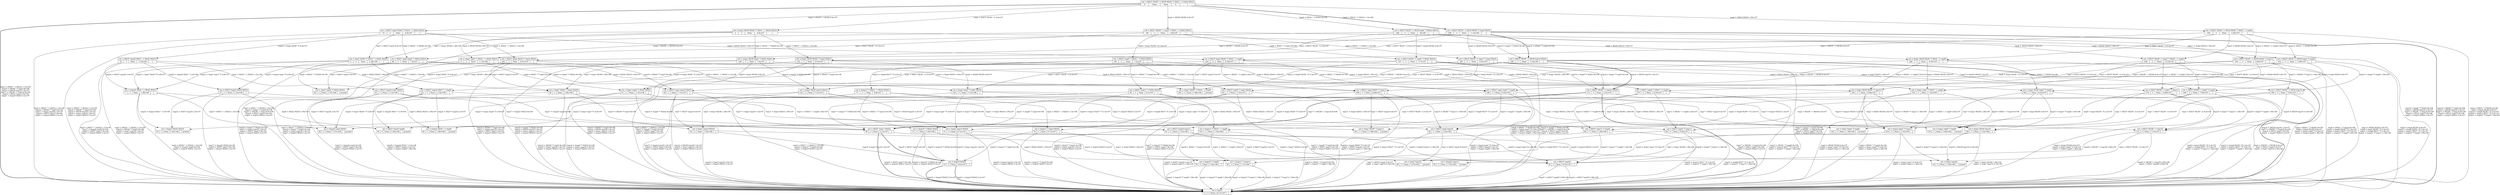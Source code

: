 digraph G {
ranksep=2.5;
rankdir=TB;
node0 [shape=record, label="{ out = (M237 M238^-1 M239 M240^T M241^-1 M242 M243) |{ 0 | None | None | 0 |  |  } }"];
node0 -> node1 [style=bold, label="tmp5 = (M241^-1 M242) 1.12e+06
tmp10 = (M240^T tmp5) 6e+06
tmp14 = (M239 tmp10) 1.6e+07
tmp17 = (M238^-1 tmp14) 8e+06
tmp19 = (M237 tmp17) 8e+06
tmp21 = (tmp19 M243) 5.2e+07"];
node0 -> node2 [label="tmp1 = (M237 M238^-1) 6.4e+07"];
node0 -> node15 [label="tmp2 = (M238^-1 M239) 6.4e+07"];
node0 -> node66 [label="tmp3 = (M240 M239) 4.8e+07"];
node0 -> node180 [label="tmp4 = (M241^-T M240) 9e+06"];
node0 -> node228 [style=bold, label="tmp5 = (M241^-1 M242) 1.12e+06"];
node0 -> node252 [label="tmp6 = (M242 M243) 1.95e+07"];

node1 [shape=record, label="{ out = tmp21 |{ 1 | -1 | None | 9.11e+07 |  |  } }"];

node2 [shape=record, label="{ out = (tmp1 M239 M240^T M241^-1 M242 M243) |{ 2 | -1 | None | 6.4e+07 |  |  } }"];
node2 -> node1 [label="tmp5 = (M241^-1 M242) 1.12e+06
tmp10 = (M240^T tmp5) 6e+06
tmp14 = (M239 tmp10) 1.6e+07
tmp19 = (tmp1 tmp14) 1.6e+07
tmp21 = (tmp19 M243) 5.2e+07"];
node2 -> node4 [label="tmp7 = (tmp1 M239) 1.28e+08"];
node2 -> node5 [label="tmp3 = (M240 M239) 4.8e+07"];
node2 -> node128 [label="tmp4 = (M241^-T M240) 9e+06"];
node2 -> node145 [label="tmp5 = (M241^-1 M242) 1.12e+06"];
node2 -> node246 [label="tmp6 = (M242 M243) 1.95e+07"];

node4 [shape=record, label="{ out = (tmp7 M240^T M241^-1 M242 M243) |{ 4 | -1 | None | 1.28e+08 |  |  } }"];
node4 -> node1 [label="tmp5 = (M241^-1 M242) 1.12e+06
tmp10 = (M240^T tmp5) 6e+06
tmp19 = (tmp7 tmp10) 1.6e+07
tmp21 = (tmp19 M243) 5.2e+07"];
node4 -> node7 [label="tmp22 = (tmp7 M240^T) 4.8e+07"];
node4 -> node20 [label="tmp4 = (M241^-T M240) 9e+06"];
node4 -> node58 [label="tmp5 = (M241^-1 M242) 1.12e+06"];
node4 -> node195 [label="tmp6 = (M242 M243) 1.95e+07"];

node5 [shape=record, label="{ out = (tmp1 tmp3^T M241^-1 M242 M243) |{ 5 | -1 | None | 1.12e+08 |  |  } }"];
node5 -> node1 [label="tmp5 = (M241^-1 M242) 1.12e+06
tmp14 = (tmp3^T tmp5) 6e+06
tmp19 = (tmp1 tmp14) 1.6e+07
tmp21 = (tmp19 M243) 5.2e+07"];
node5 -> node7 [label="tmp22 = (tmp1 tmp3^T) 4.8e+07"];
node5 -> node8 [label="tmp9 = (M241^-T tmp3) 9e+06"];
node5 -> node120 [label="tmp5 = (M241^-1 M242) 1.12e+06"];
node5 -> node155 [label="tmp6 = (M242 M243) 1.95e+07"];

node7 [shape=record, label="{ out = (tmp22 M241^-1 M242 M243) |{ 7 | -1 | None | 1.36e+08 |  |  } }"];
node7 -> node1 [label="tmp5 = (M241^-1 M242) 1.12e+06
tmp19 = (tmp22 tmp5) 6e+06
tmp21 = (tmp19 M243) 5.2e+07"];
node7 -> node10 [label="tmp23 = (tmp22 M241^-1) 9e+06"];
node7 -> node26 [label="tmp5 = (M241^-1 M242) 1.12e+06"];
node7 -> node45 [label="tmp6 = (M242 M243) 1.95e+07"];

node8 [shape=record, label="{ out = (tmp1 tmp9^T M242 M243) |{ 8 | -1 | None | 1.21e+08 |  |  } }"];
node8 -> node1 [label="tmp14 = (tmp9^T M242) 6e+06
tmp19 = (tmp1 tmp14) 1.6e+07
tmp21 = (tmp19 M243) 5.2e+07"];
node8 -> node10 [label="tmp23 = (tmp1 tmp9^T) 4.8e+07"];
node8 -> node11 [label="tmp14 = (tmp9^T M242) 6e+06"];
node8 -> node119 [label="tmp6 = (M242 M243) 1.95e+07"];

node10 [shape=record, label="{ out = (tmp23 M242 M243) |{ 10 | -1 | None | 1.45e+08 |  | pruned } }"];

node11 [shape=record, label="{ out = (tmp1 tmp14 M243) |{ 11 | -1 | None | 8.71e+07 |  |  } }"];
node11 -> node1 [label="tmp19 = (tmp1 tmp14) 1.6e+07
tmp21 = (tmp19 M243) 5.2e+07"];
node11 -> node13 [label="tmp19 = (tmp1 tmp14) 1.6e+07"];
node11 -> node14 [label="tmp18 = (tmp14 M243) 5.2e+07"];

node13 [shape=record, label="{ out = (tmp19 M243) |{ 13 | -1 | None | 3.91e+07 |  |  } }"];
node13 -> node1 [style=bold, label="tmp21 = (tmp19 M243) 5.2e+07"];
node13 -> node1 [style=bold, label="tmp21 = (tmp19 M243) 5.2e+07"];

node14 [shape=record, label="{ out = (tmp1 tmp18) |{ 14 | -1 | None | 1.39e+08 |  | pruned } }"];

node15 [shape=record, label="{ out = (M237 tmp2 M240^T M241^-1 M242 M243) |{ 15 | -1 | None | 6.4e+07 |  |  } }"];
node15 -> node1 [label="tmp5 = (M241^-1 M242) 1.12e+06
tmp10 = (M240^T tmp5) 6e+06
tmp17 = (tmp2 tmp10) 1.6e+07
tmp19 = (M237 tmp17) 8e+06
tmp21 = (tmp19 M243) 5.2e+07"];
node15 -> node4 [label="tmp7 = (M237 tmp2) 6.4e+07"];
node15 -> node21 [label="tmp24 = (tmp2 M240^T) 4.8e+07"];
node15 -> node46 [label="tmp4 = (M241^-T M240) 9e+06"];
node15 -> node201 [label="tmp5 = (M241^-1 M242) 1.12e+06"];
node15 -> node216 [label="tmp6 = (M242 M243) 1.95e+07"];

node20 [shape=record, label="{ out = (tmp7 tmp4^T M242 M243) |{ 20 | -1 | None | 1.37e+08 |  | pruned } }"];

node21 [shape=record, label="{ out = (M237 tmp24 M241^-1 M242 M243) |{ 21 | -1 | None | 1.12e+08 |  |  } }"];
node21 -> node1 [label="tmp5 = (M241^-1 M242) 1.12e+06
tmp17 = (tmp24 tmp5) 6e+06
tmp19 = (M237 tmp17) 8e+06
tmp21 = (tmp19 M243) 5.2e+07"];
node21 -> node7 [label="tmp22 = (M237 tmp24) 2.4e+07"];
node21 -> node27 [label="tmp25 = (tmp24 M241^-1) 9e+06"];
node21 -> node37 [label="tmp5 = (M241^-1 M242) 1.12e+06"];
node21 -> node211 [label="tmp6 = (M242 M243) 1.95e+07"];

node26 [shape=record, label="{ out = (tmp22 tmp5 M243) |{ 26 | -1 | None | 1.37e+08 |  | pruned } }"];

node27 [shape=record, label="{ out = (M237 tmp25 M242 M243) |{ 27 | -1 | None | 1.21e+08 |  |  } }"];
node27 -> node1 [label="tmp17 = (tmp25 M242) 6e+06
tmp19 = (M237 tmp17) 8e+06
tmp21 = (tmp19 M243) 5.2e+07"];
node27 -> node10 [label="tmp23 = (M237 tmp25) 2.4e+07"];
node27 -> node30 [label="tmp17 = (tmp25 M242) 6e+06"];
node27 -> node36 [label="tmp6 = (M242 M243) 1.95e+07"];

node30 [shape=record, label="{ out = (M237 tmp17 M243) |{ 30 | -1 | None | 3.11e+07 |  |  } }"];
node30 -> node1 [style=bold, label="tmp19 = (M237 tmp17) 8e+06
tmp21 = (tmp19 M243) 5.2e+07"];
node30 -> node13 [style=bold, label="tmp19 = (M237 tmp17) 8e+06"];
node30 -> node35 [label="tmp20 = (tmp17 M243) 5.2e+07"];

node35 [shape=record, label="{ out = (M237 tmp20) |{ 35 | -1 | None | 8.31e+07 |  |  } }"];
node35 -> node1 [label="tmp21 = (M237 tmp20) 2.08e+08"];
node35 -> node1 [label="tmp21 = (M237 tmp20) 2.08e+08"];

node36 [shape=record, label="{ out = (M237 tmp25 tmp6) |{ 36 | -1 | None | 1.40e+08 |  | pruned } }"];

node37 [shape=record, label="{ out = (M237 tmp24 tmp5 M243) |{ 37 | -1 | None | 1.13e+08 |  |  } }"];
node37 -> node1 [label="tmp17 = (tmp24 tmp5) 6e+06
tmp19 = (M237 tmp17) 8e+06
tmp21 = (tmp19 M243) 5.2e+07"];
node37 -> node26 [label="tmp22 = (M237 tmp24) 2.4e+07"];
node37 -> node30 [label="tmp17 = (tmp24 tmp5) 6e+06"];
node37 -> node41 [label="tmp11 = (tmp5 M243) 1.95e+07"];

node41 [shape=record, label="{ out = (M237 tmp24 tmp11) |{ 41 | -1 | None | 1.33e+08 |  |  } }"];
node41 -> node1 [label="tmp22 = (M237 tmp24) 2.4e+07
tmp21 = (tmp22 tmp11) 1.56e+08"];
node41 -> node43 [label="tmp22 = (M237 tmp24) 2.4e+07"];
node41 -> node35 [label="tmp20 = (tmp24 tmp11) 1.56e+08"];

node43 [shape=record, label="{ out = (tmp22 tmp11) |{ 43 | -1 | None | 1.57e+08 |  | pruned } }"];

node45 [shape=record, label="{ out = (tmp22 M241^-1 tmp6) |{ 45 | -1 | None | 1.56e+08 |  | pruned } }"];

node46 [shape=record, label="{ out = (M237 tmp2 tmp4^T M242 M243) |{ 46 | -1 | None | 7.3e+07 |  |  } }"];
node46 -> node1 [label="tmp10 = (tmp4^T M242) 6e+06
tmp17 = (tmp2 tmp10) 1.6e+07
tmp19 = (M237 tmp17) 8e+06
tmp21 = (tmp19 M243) 5.2e+07"];
node46 -> node20 [label="tmp7 = (M237 tmp2) 6.4e+07"];
node46 -> node27 [label="tmp25 = (tmp2 tmp4^T) 4.8e+07"];
node46 -> node50 [label="tmp10 = (tmp4^T M242) 6e+06"];
node46 -> node196 [label="tmp6 = (M242 M243) 1.95e+07"];

node50 [shape=record, label="{ out = (M237 tmp2 tmp10 M243) |{ 50 | -1 | None | 7.11e+07 |  |  } }"];
node50 -> node1 [label="tmp17 = (tmp2 tmp10) 1.6e+07
tmp19 = (M237 tmp17) 8e+06
tmp21 = (tmp19 M243) 5.2e+07"];
node50 -> node52 [label="tmp7 = (M237 tmp2) 6.4e+07"];
node50 -> node30 [label="tmp17 = (tmp2 tmp10) 1.6e+07"];
node50 -> node54 [label="tmp15 = (tmp10 M243) 5.2e+07"];

node52 [shape=record, label="{ out = (tmp7 tmp10 M243) |{ 52 | -1 | None | 1.35e+08 |  |  } }"];
node52 -> node1 [label="tmp19 = (tmp7 tmp10) 1.6e+07
tmp21 = (tmp19 M243) 5.2e+07"];
node52 -> node13 [label="tmp19 = (tmp7 tmp10) 1.6e+07"];
node52 -> node56 [label="tmp15 = (tmp10 M243) 5.2e+07"];

node54 [shape=record, label="{ out = (M237 tmp2 tmp15) |{ 54 | -1 | None | 1.23e+08 |  |  } }"];
node54 -> node1 [label="tmp7 = (M237 tmp2) 6.4e+07
tmp21 = (tmp7 tmp15) 4.16e+08"];
node54 -> node56 [label="tmp7 = (M237 tmp2) 6.4e+07"];
node54 -> node35 [label="tmp20 = (tmp2 tmp15) 4.16e+08"];

node56 [shape=record, label="{ out = (tmp7 tmp15) |{ 56 | -1 | None | 1.87e+08 |  | pruned } }"];

node58 [shape=record, label="{ out = (tmp7 M240^T tmp5 M243) |{ 58 | -1 | None | 1.29e+08 |  |  } }"];
node58 -> node1 [label="tmp10 = (M240^T tmp5) 6e+06
tmp19 = (tmp7 tmp10) 1.6e+07
tmp21 = (tmp19 M243) 5.2e+07"];
node58 -> node26 [label="tmp22 = (tmp7 M240^T) 4.8e+07"];
node58 -> node52 [label="tmp10 = (M240^T tmp5) 6e+06"];
node58 -> node65 [label="tmp11 = (tmp5 M243) 1.95e+07"];

node65 [shape=record, label="{ out = (tmp7 M240^T tmp11) |{ 65 | -1 | None | 1.49e+08 |  | pruned } }"];

node66 [shape=record, label="{ out = (M237 M238^-1 tmp3^T M241^-1 M242 M243) |{ 66 | -1 | None | 4.8e+07 |  |  } }"];
node66 -> node1 [label="tmp5 = (M241^-1 M242) 1.12e+06
tmp14 = (tmp3^T tmp5) 6e+06
tmp17 = (M238^-1 tmp14) 8e+06
tmp19 = (M237 tmp17) 8e+06
tmp21 = (tmp19 M243) 5.2e+07"];
node66 -> node5 [label="tmp1 = (M237 M238^-1) 6.4e+07"];
node66 -> node69 [label="tmp8 = (tmp3 M238^-T) 2.4e+07"];
node66 -> node107 [label="tmp9 = (M241^-T tmp3) 9e+06"];
node66 -> node165 [label="tmp5 = (M241^-1 M242) 1.12e+06"];
node66 -> node240 [label="tmp6 = (M242 M243) 1.95e+07"];

node69 [shape=record, label="{ out = (M237 tmp8^T M241^-1 M242 M243) |{ 69 | -1 | None | 7.2e+07 |  |  } }"];
node69 -> node1 [label="tmp5 = (M241^-1 M242) 1.12e+06
tmp17 = (tmp8^T tmp5) 6e+06
tmp19 = (M237 tmp17) 8e+06
tmp21 = (tmp19 M243) 5.2e+07"];
node69 -> node71 [label="tmp12 = (tmp8 M237^T) 2.4e+07"];
node69 -> node85 [label="tmp13 = (M241^-T tmp8) 9e+06"];
node69 -> node93 [label="tmp5 = (M241^-1 M242) 1.12e+06"];
node69 -> node175 [label="tmp6 = (M242 M243) 1.95e+07"];

node71 [shape=record, label="{ out = (tmp12^T M241^-1 M242 M243) |{ 71 | -1 | None | 9.6e+07 |  |  } }"];
node71 -> node1 [label="tmp5 = (M241^-1 M242) 1.12e+06
tmp19 = (tmp12^T tmp5) 6e+06
tmp21 = (tmp19 M243) 5.2e+07"];
node71 -> node73 [label="tmp16 = (M241^-T tmp12) 9e+06"];
node71 -> node79 [label="tmp5 = (M241^-1 M242) 1.12e+06"];
node71 -> node103 [label="tmp6 = (M242 M243) 1.95e+07"];

node73 [shape=record, label="{ out = (tmp16^T M242 M243) |{ 73 | -1 | None | 1.05e+08 |  |  } }"];
node73 -> node1 [label="tmp19 = (tmp16^T M242) 6e+06
tmp21 = (tmp19 M243) 5.2e+07"];
node73 -> node13 [label="tmp19 = (tmp16^T M242) 6e+06"];
node73 -> node76 [label="tmp6 = (M242 M243) 1.95e+07"];

node76 [shape=record, label="{ out = (tmp16^T tmp6) |{ 76 | -1 | None | 1.24e+08 |  |  } }"];
node76 -> node1 [label="tmp21 = (tmp16^T tmp6) 1.56e+08"];
node76 -> node1 [label="tmp21 = (tmp16^T tmp6) 1.56e+08"];

node79 [shape=record, label="{ out = (tmp12^T tmp5 M243) |{ 79 | -1 | None | 9.71e+07 |  |  } }"];
node79 -> node1 [label="tmp19 = (tmp12^T tmp5) 6e+06
tmp21 = (tmp19 M243) 5.2e+07"];
node79 -> node13 [label="tmp19 = (tmp12^T tmp5) 6e+06"];
node79 -> node82 [label="tmp11 = (tmp5 M243) 1.95e+07"];

node82 [shape=record, label="{ out = (tmp12^T tmp11) |{ 82 | -1 | None | 1.17e+08 |  |  } }"];
node82 -> node1 [label="tmp21 = (tmp12^T tmp11) 1.56e+08"];
node82 -> node1 [label="tmp21 = (tmp12^T tmp11) 1.56e+08"];

node85 [shape=record, label="{ out = (M237 tmp13^T M242 M243) |{ 85 | -1 | None | 8.1e+07 |  |  } }"];
node85 -> node1 [label="tmp17 = (tmp13^T M242) 6e+06
tmp19 = (M237 tmp17) 8e+06
tmp21 = (tmp19 M243) 5.2e+07"];
node85 -> node73 [label="tmp16 = (tmp13 M237^T) 2.4e+07"];
node85 -> node30 [label="tmp17 = (tmp13^T M242) 6e+06"];
node85 -> node89 [label="tmp6 = (M242 M243) 1.95e+07"];

node89 [shape=record, label="{ out = (M237 tmp13^T tmp6) |{ 89 | -1 | None | 1.00e+08 |  |  } }"];
node89 -> node1 [label="tmp16 = (tmp13 M237^T) 2.4e+07
tmp21 = (tmp16^T tmp6) 1.56e+08"];
node89 -> node76 [label="tmp16 = (tmp13 M237^T) 2.4e+07"];
node89 -> node35 [label="tmp20 = (tmp13^T tmp6) 1.56e+08"];

node93 [shape=record, label="{ out = (M237 tmp8^T tmp5 M243) |{ 93 | -1 | None | 7.31e+07 |  |  } }"];
node93 -> node1 [label="tmp17 = (tmp8^T tmp5) 6e+06
tmp19 = (M237 tmp17) 8e+06
tmp21 = (tmp19 M243) 5.2e+07"];
node93 -> node79 [label="tmp12 = (tmp8 M237^T) 2.4e+07"];
node93 -> node30 [label="tmp17 = (tmp8^T tmp5) 6e+06"];
node93 -> node99 [label="tmp11 = (tmp5 M243) 1.95e+07"];

node99 [shape=record, label="{ out = (M237 tmp8^T tmp11) |{ 99 | -1 | None | 9.26e+07 |  |  } }"];
node99 -> node1 [label="tmp12 = (tmp8 M237^T) 2.4e+07
tmp21 = (tmp12^T tmp11) 1.56e+08"];
node99 -> node82 [label="tmp12 = (tmp8 M237^T) 2.4e+07"];
node99 -> node35 [label="tmp20 = (tmp8^T tmp11) 1.56e+08"];

node103 [shape=record, label="{ out = (tmp12^T M241^-1 tmp6) |{ 103 | -1 | None | 1.16e+08 |  |  } }"];
node103 -> node1 [label="tmp16 = (M241^-T tmp12) 9e+06
tmp21 = (tmp16^T tmp6) 1.56e+08"];
node103 -> node76 [label="tmp16 = (M241^-T tmp12) 9e+06"];
node103 -> node82 [label="tmp11 = (M241^-1 tmp6) 2.92e+07"];

node107 [shape=record, label="{ out = (M237 M238^-1 tmp9^T M242 M243) |{ 107 | -1 | None | 5.7e+07 |  |  } }"];
node107 -> node1 [label="tmp14 = (tmp9^T M242) 6e+06
tmp17 = (M238^-1 tmp14) 8e+06
tmp19 = (M237 tmp17) 8e+06
tmp21 = (tmp19 M243) 5.2e+07"];
node107 -> node8 [label="tmp1 = (M237 M238^-1) 6.4e+07"];
node107 -> node85 [label="tmp13 = (tmp9 M238^-T) 2.4e+07"];
node107 -> node111 [label="tmp14 = (tmp9^T M242) 6e+06"];
node107 -> node160 [label="tmp6 = (M242 M243) 1.95e+07"];

node111 [shape=record, label="{ out = (M237 M238^-1 tmp14 M243) |{ 111 | -1 | None | 2.31e+07 |  |  } }"];
node111 -> node1 [style=bold, label="tmp17 = (M238^-1 tmp14) 8e+06
tmp19 = (M237 tmp17) 8e+06
tmp21 = (tmp19 M243) 5.2e+07"];
node111 -> node11 [label="tmp1 = (M237 M238^-1) 6.4e+07"];
node111 -> node30 [style=bold, label="tmp17 = (M238^-1 tmp14) 8e+06"];
node111 -> node115 [label="tmp18 = (tmp14 M243) 5.2e+07"];

node115 [shape=record, label="{ out = (M237 M238^-1 tmp18) |{ 115 | -1 | None | 7.51e+07 |  |  } }"];
node115 -> node1 [label="tmp20 = (M238^-1 tmp18) 2.08e+08
tmp21 = (M237 tmp20) 2.08e+08"];
node115 -> node14 [label="tmp1 = (M237 M238^-1) 6.4e+07"];
node115 -> node35 [label="tmp20 = (M238^-1 tmp18) 2.08e+08"];

node119 [shape=record, label="{ out = (tmp1 tmp9^T tmp6) |{ 119 | -1 | None | 1.40e+08 |  | pruned } }"];

node120 [shape=record, label="{ out = (tmp1 tmp3^T tmp5 M243) |{ 120 | -1 | None | 1.13e+08 |  |  } }"];
node120 -> node1 [label="tmp14 = (tmp3^T tmp5) 6e+06
tmp19 = (tmp1 tmp14) 1.6e+07
tmp21 = (tmp19 M243) 5.2e+07"];
node120 -> node26 [label="tmp22 = (tmp1 tmp3^T) 4.8e+07"];
node120 -> node11 [label="tmp14 = (tmp3^T tmp5) 6e+06"];
node120 -> node124 [label="tmp11 = (tmp5 M243) 1.95e+07"];

node124 [shape=record, label="{ out = (tmp1 tmp3^T tmp11) |{ 124 | -1 | None | 1.33e+08 |  |  } }"];
node124 -> node1 [label="tmp22 = (tmp1 tmp3^T) 4.8e+07
tmp21 = (tmp22 tmp11) 1.56e+08"];
node124 -> node43 [label="tmp22 = (tmp1 tmp3^T) 4.8e+07"];
node124 -> node14 [label="tmp18 = (tmp3^T tmp11) 1.56e+08"];

node128 [shape=record, label="{ out = (tmp1 M239 tmp4^T M242 M243) |{ 128 | -1 | None | 7.3e+07 |  |  } }"];
node128 -> node1 [label="tmp10 = (tmp4^T M242) 6e+06
tmp14 = (M239 tmp10) 1.6e+07
tmp19 = (tmp1 tmp14) 1.6e+07
tmp21 = (tmp19 M243) 5.2e+07"];
node128 -> node20 [label="tmp7 = (tmp1 M239) 1.28e+08"];
node128 -> node8 [label="tmp9 = (tmp4 M239) 4.8e+07"];
node128 -> node132 [label="tmp10 = (tmp4^T M242) 6e+06"];
node128 -> node140 [label="tmp6 = (M242 M243) 1.95e+07"];

node132 [shape=record, label="{ out = (tmp1 M239 tmp10 M243) |{ 132 | -1 | None | 7.11e+07 |  |  } }"];
node132 -> node1 [label="tmp14 = (M239 tmp10) 1.6e+07
tmp19 = (tmp1 tmp14) 1.6e+07
tmp21 = (tmp19 M243) 5.2e+07"];
node132 -> node52 [label="tmp7 = (tmp1 M239) 1.28e+08"];
node132 -> node11 [label="tmp14 = (M239 tmp10) 1.6e+07"];
node132 -> node136 [label="tmp15 = (tmp10 M243) 5.2e+07"];

node136 [shape=record, label="{ out = (tmp1 M239 tmp15) |{ 136 | -1 | None | 1.23e+08 |  |  } }"];
node136 -> node1 [label="tmp7 = (tmp1 M239) 1.28e+08
tmp21 = (tmp7 tmp15) 4.16e+08"];
node136 -> node56 [label="tmp7 = (tmp1 M239) 1.28e+08"];
node136 -> node14 [label="tmp18 = (M239 tmp15) 4.16e+08"];

node140 [shape=record, label="{ out = (tmp1 M239 tmp4^T tmp6) |{ 140 | -1 | None | 9.25e+07 |  |  } }"];
node140 -> node1 [label="tmp9 = (tmp4 M239) 4.8e+07
tmp23 = (tmp1 tmp9^T) 4.8e+07
tmp21 = (tmp23 tmp6) 1.56e+08"];
node140 -> node142 [label="tmp7 = (tmp1 M239) 1.28e+08"];
node140 -> node119 [label="tmp9 = (tmp4 M239) 4.8e+07"];
node140 -> node136 [label="tmp15 = (tmp4^T tmp6) 1.56e+08"];

node142 [shape=record, label="{ out = (tmp7 tmp4^T tmp6) |{ 142 | -1 | None | 1.56e+08 |  | pruned } }"];

node145 [shape=record, label="{ out = (tmp1 M239 M240^T tmp5 M243) |{ 145 | -1 | None | 6.51e+07 |  |  } }"];
node145 -> node1 [label="tmp10 = (M240^T tmp5) 6e+06
tmp14 = (M239 tmp10) 1.6e+07
tmp19 = (tmp1 tmp14) 1.6e+07
tmp21 = (tmp19 M243) 5.2e+07"];
node145 -> node58 [label="tmp7 = (tmp1 M239) 1.28e+08"];
node145 -> node120 [label="tmp3 = (M240 M239) 4.8e+07"];
node145 -> node132 [label="tmp10 = (M240^T tmp5) 6e+06"];
node145 -> node150 [label="tmp11 = (tmp5 M243) 1.95e+07"];

node150 [shape=record, label="{ out = (tmp1 M239 M240^T tmp11) |{ 150 | -1 | None | 8.46e+07 |  |  } }"];
node150 -> node1 [label="tmp3 = (M240 M239) 4.8e+07
tmp22 = (tmp1 tmp3^T) 4.8e+07
tmp21 = (tmp22 tmp11) 1.56e+08"];
node150 -> node65 [label="tmp7 = (tmp1 M239) 1.28e+08"];
node150 -> node124 [label="tmp3 = (M240 M239) 4.8e+07"];
node150 -> node136 [label="tmp15 = (M240^T tmp11) 1.56e+08"];

node155 [shape=record, label="{ out = (tmp1 tmp3^T M241^-1 tmp6) |{ 155 | -1 | None | 1.32e+08 |  |  } }"];
node155 -> node1 [label="tmp9 = (M241^-T tmp3) 9e+06
tmp23 = (tmp1 tmp9^T) 4.8e+07
tmp21 = (tmp23 tmp6) 1.56e+08"];
node155 -> node45 [label="tmp22 = (tmp1 tmp3^T) 4.8e+07"];
node155 -> node119 [label="tmp9 = (M241^-T tmp3) 9e+06"];
node155 -> node124 [label="tmp11 = (M241^-1 tmp6) 2.92e+07"];

node160 [shape=record, label="{ out = (M237 M238^-1 tmp9^T tmp6) |{ 160 | -1 | None | 7.65e+07 |  |  } }"];
node160 -> node1 [label="tmp13 = (tmp9 M238^-T) 2.4e+07
tmp16 = (tmp13 M237^T) 2.4e+07
tmp21 = (tmp16^T tmp6) 1.56e+08"];
node160 -> node119 [label="tmp1 = (M237 M238^-1) 6.4e+07"];
node160 -> node89 [label="tmp13 = (tmp9 M238^-T) 2.4e+07"];
node160 -> node115 [label="tmp18 = (tmp9^T tmp6) 1.56e+08"];

node165 [shape=record, label="{ out = (M237 M238^-1 tmp3^T tmp5 M243) |{ 165 | -1 | None | 4.91e+07 |  |  } }"];
node165 -> node1 [label="tmp14 = (tmp3^T tmp5) 6e+06
tmp17 = (M238^-1 tmp14) 8e+06
tmp19 = (M237 tmp17) 8e+06
tmp21 = (tmp19 M243) 5.2e+07"];
node165 -> node120 [label="tmp1 = (M237 M238^-1) 6.4e+07"];
node165 -> node93 [label="tmp8 = (tmp3 M238^-T) 2.4e+07"];
node165 -> node111 [label="tmp14 = (tmp3^T tmp5) 6e+06"];
node165 -> node170 [label="tmp11 = (tmp5 M243) 1.95e+07"];

node170 [shape=record, label="{ out = (M237 M238^-1 tmp3^T tmp11) |{ 170 | -1 | None | 6.86e+07 |  |  } }"];
node170 -> node1 [label="tmp8 = (tmp3 M238^-T) 2.4e+07
tmp12 = (tmp8 M237^T) 2.4e+07
tmp21 = (tmp12^T tmp11) 1.56e+08"];
node170 -> node124 [label="tmp1 = (M237 M238^-1) 6.4e+07"];
node170 -> node99 [label="tmp8 = (tmp3 M238^-T) 2.4e+07"];
node170 -> node115 [label="tmp18 = (tmp3^T tmp11) 1.56e+08"];

node175 [shape=record, label="{ out = (M237 tmp8^T M241^-1 tmp6) |{ 175 | -1 | None | 9.15e+07 |  |  } }"];
node175 -> node1 [label="tmp13 = (M241^-T tmp8) 9e+06
tmp16 = (tmp13 M237^T) 2.4e+07
tmp21 = (tmp16^T tmp6) 1.56e+08"];
node175 -> node103 [label="tmp12 = (tmp8 M237^T) 2.4e+07"];
node175 -> node89 [label="tmp13 = (M241^-T tmp8) 9e+06"];
node175 -> node99 [label="tmp11 = (M241^-1 tmp6) 2.92e+07"];

node180 [shape=record, label="{ out = (M237 M238^-1 M239 tmp4^T M242 M243) |{ 180 | -1 | None | 9e+06 |  |  } }"];
node180 -> node1 [label="tmp10 = (tmp4^T M242) 6e+06
tmp14 = (M239 tmp10) 1.6e+07
tmp17 = (M238^-1 tmp14) 8e+06
tmp19 = (M237 tmp17) 8e+06
tmp21 = (tmp19 M243) 5.2e+07"];
node180 -> node128 [label="tmp1 = (M237 M238^-1) 6.4e+07"];
node180 -> node46 [label="tmp2 = (M238^-1 M239) 6.4e+07"];
node180 -> node107 [label="tmp9 = (tmp4 M239) 4.8e+07"];
node180 -> node185 [label="tmp10 = (tmp4^T M242) 6e+06"];
node180 -> node222 [label="tmp6 = (M242 M243) 1.95e+07"];

node185 [shape=record, label="{ out = (M237 M238^-1 M239 tmp10 M243) |{ 185 | -1 | None | 7.12e+06 |  |  } }"];
node185 -> node1 [style=bold, label="tmp14 = (M239 tmp10) 1.6e+07
tmp17 = (M238^-1 tmp14) 8e+06
tmp19 = (M237 tmp17) 8e+06
tmp21 = (tmp19 M243) 5.2e+07"];
node185 -> node132 [label="tmp1 = (M237 M238^-1) 6.4e+07"];
node185 -> node50 [label="tmp2 = (M238^-1 M239) 6.4e+07"];
node185 -> node111 [style=bold, label="tmp14 = (M239 tmp10) 1.6e+07"];
node185 -> node190 [label="tmp15 = (tmp10 M243) 5.2e+07"];

node190 [shape=record, label="{ out = (M237 M238^-1 M239 tmp15) |{ 190 | -1 | None | 5.91e+07 |  |  } }"];
node190 -> node1 [label="tmp2 = (M238^-1 M239) 6.4e+07
tmp7 = (M237 tmp2) 6.4e+07
tmp21 = (tmp7 tmp15) 4.16e+08"];
node190 -> node136 [label="tmp1 = (M237 M238^-1) 6.4e+07"];
node190 -> node54 [label="tmp2 = (M238^-1 M239) 6.4e+07"];
node190 -> node115 [label="tmp18 = (M239 tmp15) 4.16e+08"];

node195 [shape=record, label="{ out = (tmp7 M240^T M241^-1 tmp6) |{ 195 | -1 | None | 1.48e+08 |  | pruned } }"];

node196 [shape=record, label="{ out = (M237 tmp2 tmp4^T tmp6) |{ 196 | -1 | None | 9.25e+07 |  |  } }"];
node196 -> node1 [label="tmp25 = (tmp2 tmp4^T) 4.8e+07
tmp23 = (M237 tmp25) 2.4e+07
tmp21 = (tmp23 tmp6) 1.56e+08"];
node196 -> node142 [label="tmp7 = (M237 tmp2) 6.4e+07"];
node196 -> node36 [label="tmp25 = (tmp2 tmp4^T) 4.8e+07"];
node196 -> node54 [label="tmp15 = (tmp4^T tmp6) 1.56e+08"];

node201 [shape=record, label="{ out = (M237 tmp2 M240^T tmp5 M243) |{ 201 | -1 | None | 6.51e+07 |  |  } }"];
node201 -> node1 [label="tmp10 = (M240^T tmp5) 6e+06
tmp17 = (tmp2 tmp10) 1.6e+07
tmp19 = (M237 tmp17) 8e+06
tmp21 = (tmp19 M243) 5.2e+07"];
node201 -> node58 [label="tmp7 = (M237 tmp2) 6.4e+07"];
node201 -> node37 [label="tmp24 = (tmp2 M240^T) 4.8e+07"];
node201 -> node50 [label="tmp10 = (M240^T tmp5) 6e+06"];
node201 -> node206 [label="tmp11 = (tmp5 M243) 1.95e+07"];

node206 [shape=record, label="{ out = (M237 tmp2 M240^T tmp11) |{ 206 | -1 | None | 8.46e+07 |  |  } }"];
node206 -> node1 [label="tmp24 = (tmp2 M240^T) 4.8e+07
tmp22 = (M237 tmp24) 2.4e+07
tmp21 = (tmp22 tmp11) 1.56e+08"];
node206 -> node65 [label="tmp7 = (M237 tmp2) 6.4e+07"];
node206 -> node41 [label="tmp24 = (tmp2 M240^T) 4.8e+07"];
node206 -> node54 [label="tmp15 = (M240^T tmp11) 1.56e+08"];

node211 [shape=record, label="{ out = (M237 tmp24 M241^-1 tmp6) |{ 211 | -1 | None | 1.32e+08 |  |  } }"];
node211 -> node1 [label="tmp25 = (tmp24 M241^-1) 9e+06
tmp23 = (M237 tmp25) 2.4e+07
tmp21 = (tmp23 tmp6) 1.56e+08"];
node211 -> node45 [label="tmp22 = (M237 tmp24) 2.4e+07"];
node211 -> node36 [label="tmp25 = (tmp24 M241^-1) 9e+06"];
node211 -> node41 [label="tmp11 = (M241^-1 tmp6) 2.92e+07"];

node216 [shape=record, label="{ out = (M237 tmp2 M240^T M241^-1 tmp6) |{ 216 | -1 | None | 8.35e+07 |  |  } }"];
node216 -> node1 [label="tmp4 = (M241^-T M240) 9e+06
tmp25 = (tmp2 tmp4^T) 4.8e+07
tmp23 = (M237 tmp25) 2.4e+07
tmp21 = (tmp23 tmp6) 1.56e+08"];
node216 -> node195 [label="tmp7 = (M237 tmp2) 6.4e+07"];
node216 -> node211 [label="tmp24 = (tmp2 M240^T) 4.8e+07"];
node216 -> node196 [label="tmp4 = (M241^-T M240) 9e+06"];
node216 -> node206 [label="tmp11 = (M241^-1 tmp6) 2.92e+07"];

node222 [shape=record, label="{ out = (M237 M238^-1 M239 tmp4^T tmp6) |{ 222 | -1 | None | 2.85e+07 |  |  } }"];
node222 -> node1 [label="tmp9 = (tmp4 M239) 4.8e+07
tmp13 = (tmp9 M238^-T) 2.4e+07
tmp16 = (tmp13 M237^T) 2.4e+07
tmp21 = (tmp16^T tmp6) 1.56e+08"];
node222 -> node140 [label="tmp1 = (M237 M238^-1) 6.4e+07"];
node222 -> node196 [label="tmp2 = (M238^-1 M239) 6.4e+07"];
node222 -> node160 [label="tmp9 = (tmp4 M239) 4.8e+07"];
node222 -> node190 [label="tmp15 = (tmp4^T tmp6) 1.56e+08"];

node228 [shape=record, label="{ out = (M237 M238^-1 M239 M240^T tmp5 M243) |{ 228 | -1 | None | 1.12e+06 |  |  } }"];
node228 -> node1 [style=bold, label="tmp10 = (M240^T tmp5) 6e+06
tmp14 = (M239 tmp10) 1.6e+07
tmp17 = (M238^-1 tmp14) 8e+06
tmp19 = (M237 tmp17) 8e+06
tmp21 = (tmp19 M243) 5.2e+07"];
node228 -> node145 [label="tmp1 = (M237 M238^-1) 6.4e+07"];
node228 -> node201 [label="tmp2 = (M238^-1 M239) 6.4e+07"];
node228 -> node165 [label="tmp3 = (M240 M239) 4.8e+07"];
node228 -> node185 [style=bold, label="tmp10 = (M240^T tmp5) 6e+06"];
node228 -> node234 [label="tmp11 = (tmp5 M243) 1.95e+07"];

node234 [shape=record, label="{ out = (M237 M238^-1 M239 M240^T tmp11) |{ 234 | -1 | None | 2.06e+07 |  |  } }"];
node234 -> node1 [label="tmp3 = (M240 M239) 4.8e+07
tmp8 = (tmp3 M238^-T) 2.4e+07
tmp12 = (tmp8 M237^T) 2.4e+07
tmp21 = (tmp12^T tmp11) 1.56e+08"];
node234 -> node150 [label="tmp1 = (M237 M238^-1) 6.4e+07"];
node234 -> node206 [label="tmp2 = (M238^-1 M239) 6.4e+07"];
node234 -> node170 [label="tmp3 = (M240 M239) 4.8e+07"];
node234 -> node190 [label="tmp15 = (M240^T tmp11) 1.56e+08"];

node240 [shape=record, label="{ out = (M237 M238^-1 tmp3^T M241^-1 tmp6) |{ 240 | -1 | None | 6.75e+07 |  |  } }"];
node240 -> node1 [label="tmp9 = (M241^-T tmp3) 9e+06
tmp13 = (tmp9 M238^-T) 2.4e+07
tmp16 = (tmp13 M237^T) 2.4e+07
tmp21 = (tmp16^T tmp6) 1.56e+08"];
node240 -> node155 [label="tmp1 = (M237 M238^-1) 6.4e+07"];
node240 -> node175 [label="tmp8 = (tmp3 M238^-T) 2.4e+07"];
node240 -> node160 [label="tmp9 = (M241^-T tmp3) 9e+06"];
node240 -> node170 [label="tmp11 = (M241^-1 tmp6) 2.92e+07"];

node246 [shape=record, label="{ out = (tmp1 M239 M240^T M241^-1 tmp6) |{ 246 | -1 | None | 8.35e+07 |  |  } }"];
node246 -> node1 [label="tmp4 = (M241^-T M240) 9e+06
tmp9 = (tmp4 M239) 4.8e+07
tmp23 = (tmp1 tmp9^T) 4.8e+07
tmp21 = (tmp23 tmp6) 1.56e+08"];
node246 -> node195 [label="tmp7 = (tmp1 M239) 1.28e+08"];
node246 -> node155 [label="tmp3 = (M240 M239) 4.8e+07"];
node246 -> node140 [label="tmp4 = (M241^-T M240) 9e+06"];
node246 -> node150 [label="tmp11 = (M241^-1 tmp6) 2.92e+07"];

node252 [shape=record, label="{ out = (M237 M238^-1 M239 M240^T M241^-1 tmp6) |{ 252 | -1 | None | 1.95e+07 |  |  } }"];
node252 -> node1 [label="tmp4 = (M241^-T M240) 9e+06
tmp9 = (tmp4 M239) 4.8e+07
tmp13 = (tmp9 M238^-T) 2.4e+07
tmp16 = (tmp13 M237^T) 2.4e+07
tmp21 = (tmp16^T tmp6) 1.56e+08"];
node252 -> node246 [label="tmp1 = (M237 M238^-1) 6.4e+07"];
node252 -> node216 [label="tmp2 = (M238^-1 M239) 6.4e+07"];
node252 -> node240 [label="tmp3 = (M240 M239) 4.8e+07"];
node252 -> node222 [label="tmp4 = (M241^-T M240) 9e+06"];
node252 -> node234 [label="tmp11 = (M241^-1 tmp6) 2.92e+07"];

}